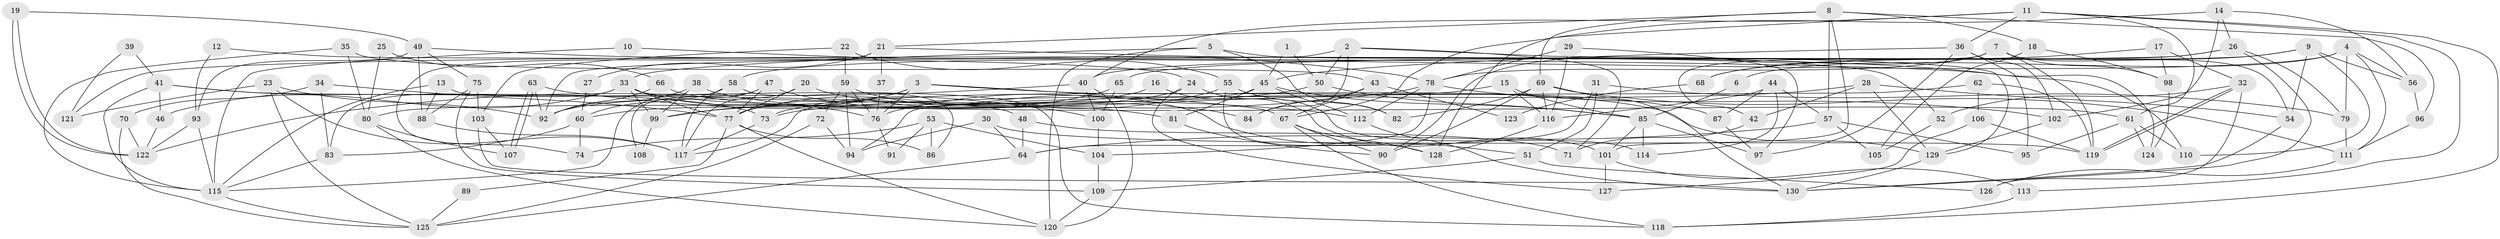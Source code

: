 // coarse degree distribution, {6: 0.08860759493670886, 5: 0.17721518987341772, 21: 0.012658227848101266, 11: 0.02531645569620253, 9: 0.05063291139240506, 3: 0.2911392405063291, 2: 0.13924050632911392, 4: 0.16455696202531644, 10: 0.02531645569620253, 8: 0.02531645569620253}
// Generated by graph-tools (version 1.1) at 2025/50/03/04/25 22:50:45]
// undirected, 130 vertices, 260 edges
graph export_dot {
  node [color=gray90,style=filled];
  1;
  2;
  3;
  4;
  5;
  6;
  7;
  8;
  9;
  10;
  11;
  12;
  13;
  14;
  15;
  16;
  17;
  18;
  19;
  20;
  21;
  22;
  23;
  24;
  25;
  26;
  27;
  28;
  29;
  30;
  31;
  32;
  33;
  34;
  35;
  36;
  37;
  38;
  39;
  40;
  41;
  42;
  43;
  44;
  45;
  46;
  47;
  48;
  49;
  50;
  51;
  52;
  53;
  54;
  55;
  56;
  57;
  58;
  59;
  60;
  61;
  62;
  63;
  64;
  65;
  66;
  67;
  68;
  69;
  70;
  71;
  72;
  73;
  74;
  75;
  76;
  77;
  78;
  79;
  80;
  81;
  82;
  83;
  84;
  85;
  86;
  87;
  88;
  89;
  90;
  91;
  92;
  93;
  94;
  95;
  96;
  97;
  98;
  99;
  100;
  101;
  102;
  103;
  104;
  105;
  106;
  107;
  108;
  109;
  110;
  111;
  112;
  113;
  114;
  115;
  116;
  117;
  118;
  119;
  120;
  121;
  122;
  123;
  124;
  125;
  126;
  127;
  128;
  129;
  130;
  1 -- 45;
  1 -- 50;
  2 -- 92;
  2 -- 50;
  2 -- 71;
  2 -- 84;
  2 -- 129;
  3 -- 99;
  3 -- 77;
  3 -- 67;
  3 -- 76;
  3 -- 87;
  4 -- 79;
  4 -- 56;
  4 -- 6;
  4 -- 58;
  4 -- 111;
  5 -- 120;
  5 -- 33;
  5 -- 52;
  5 -- 82;
  6 -- 85;
  7 -- 54;
  7 -- 78;
  7 -- 42;
  7 -- 90;
  7 -- 98;
  7 -- 119;
  8 -- 101;
  8 -- 69;
  8 -- 18;
  8 -- 21;
  8 -- 57;
  8 -- 96;
  9 -- 110;
  9 -- 65;
  9 -- 54;
  9 -- 56;
  9 -- 68;
  10 -- 78;
  10 -- 115;
  11 -- 40;
  11 -- 36;
  11 -- 61;
  11 -- 113;
  11 -- 118;
  11 -- 128;
  12 -- 24;
  12 -- 93;
  13 -- 118;
  13 -- 88;
  13 -- 115;
  14 -- 56;
  14 -- 26;
  14 -- 67;
  14 -- 102;
  15 -- 85;
  15 -- 117;
  15 -- 116;
  16 -- 92;
  16 -- 101;
  17 -- 32;
  17 -- 98;
  17 -- 68;
  18 -- 98;
  18 -- 105;
  19 -- 49;
  19 -- 122;
  19 -- 122;
  20 -- 117;
  20 -- 77;
  20 -- 84;
  21 -- 74;
  21 -- 27;
  21 -- 37;
  21 -- 124;
  22 -- 59;
  22 -- 55;
  22 -- 103;
  23 -- 125;
  23 -- 92;
  23 -- 117;
  23 -- 121;
  24 -- 127;
  24 -- 60;
  24 -- 114;
  25 -- 66;
  25 -- 80;
  26 -- 40;
  26 -- 130;
  26 -- 79;
  26 -- 121;
  27 -- 60;
  28 -- 73;
  28 -- 54;
  28 -- 42;
  28 -- 129;
  29 -- 116;
  29 -- 97;
  29 -- 78;
  30 -- 119;
  30 -- 64;
  30 -- 94;
  31 -- 79;
  31 -- 51;
  31 -- 64;
  32 -- 52;
  32 -- 119;
  32 -- 119;
  32 -- 126;
  33 -- 77;
  33 -- 61;
  33 -- 46;
  33 -- 76;
  33 -- 83;
  33 -- 99;
  34 -- 70;
  34 -- 83;
  34 -- 77;
  35 -- 43;
  35 -- 80;
  35 -- 115;
  36 -- 45;
  36 -- 102;
  36 -- 95;
  36 -- 97;
  37 -- 76;
  38 -- 129;
  38 -- 99;
  38 -- 92;
  39 -- 121;
  39 -- 41;
  40 -- 120;
  40 -- 122;
  40 -- 100;
  41 -- 48;
  41 -- 115;
  41 -- 46;
  41 -- 73;
  42 -- 71;
  43 -- 67;
  43 -- 84;
  43 -- 123;
  44 -- 116;
  44 -- 87;
  44 -- 57;
  44 -- 114;
  45 -- 80;
  45 -- 112;
  45 -- 81;
  45 -- 85;
  46 -- 122;
  47 -- 115;
  47 -- 51;
  47 -- 77;
  47 -- 108;
  48 -- 71;
  48 -- 64;
  49 -- 88;
  49 -- 93;
  49 -- 75;
  49 -- 110;
  50 -- 76;
  50 -- 85;
  51 -- 126;
  51 -- 109;
  52 -- 105;
  53 -- 86;
  53 -- 104;
  53 -- 74;
  53 -- 91;
  54 -- 130;
  55 -- 128;
  55 -- 82;
  55 -- 73;
  56 -- 96;
  57 -- 64;
  57 -- 95;
  57 -- 105;
  58 -- 117;
  58 -- 60;
  58 -- 86;
  59 -- 76;
  59 -- 94;
  59 -- 72;
  59 -- 100;
  60 -- 83;
  60 -- 74;
  61 -- 95;
  61 -- 110;
  61 -- 124;
  62 -- 94;
  62 -- 119;
  62 -- 106;
  63 -- 107;
  63 -- 107;
  63 -- 112;
  63 -- 92;
  64 -- 125;
  65 -- 77;
  65 -- 100;
  66 -- 81;
  66 -- 92;
  67 -- 90;
  67 -- 118;
  67 -- 128;
  68 -- 123;
  69 -- 90;
  69 -- 116;
  69 -- 82;
  69 -- 111;
  69 -- 130;
  70 -- 125;
  70 -- 122;
  72 -- 125;
  72 -- 94;
  73 -- 117;
  75 -- 103;
  75 -- 88;
  75 -- 109;
  76 -- 91;
  77 -- 86;
  77 -- 89;
  77 -- 120;
  78 -- 102;
  78 -- 99;
  78 -- 104;
  78 -- 112;
  79 -- 111;
  80 -- 120;
  80 -- 107;
  81 -- 90;
  83 -- 115;
  85 -- 114;
  85 -- 97;
  85 -- 101;
  87 -- 97;
  88 -- 117;
  89 -- 125;
  93 -- 115;
  93 -- 122;
  96 -- 111;
  98 -- 124;
  99 -- 108;
  100 -- 104;
  101 -- 113;
  101 -- 127;
  102 -- 129;
  103 -- 130;
  103 -- 107;
  104 -- 109;
  106 -- 119;
  106 -- 127;
  109 -- 120;
  111 -- 126;
  112 -- 130;
  113 -- 118;
  115 -- 125;
  116 -- 128;
  129 -- 130;
}
